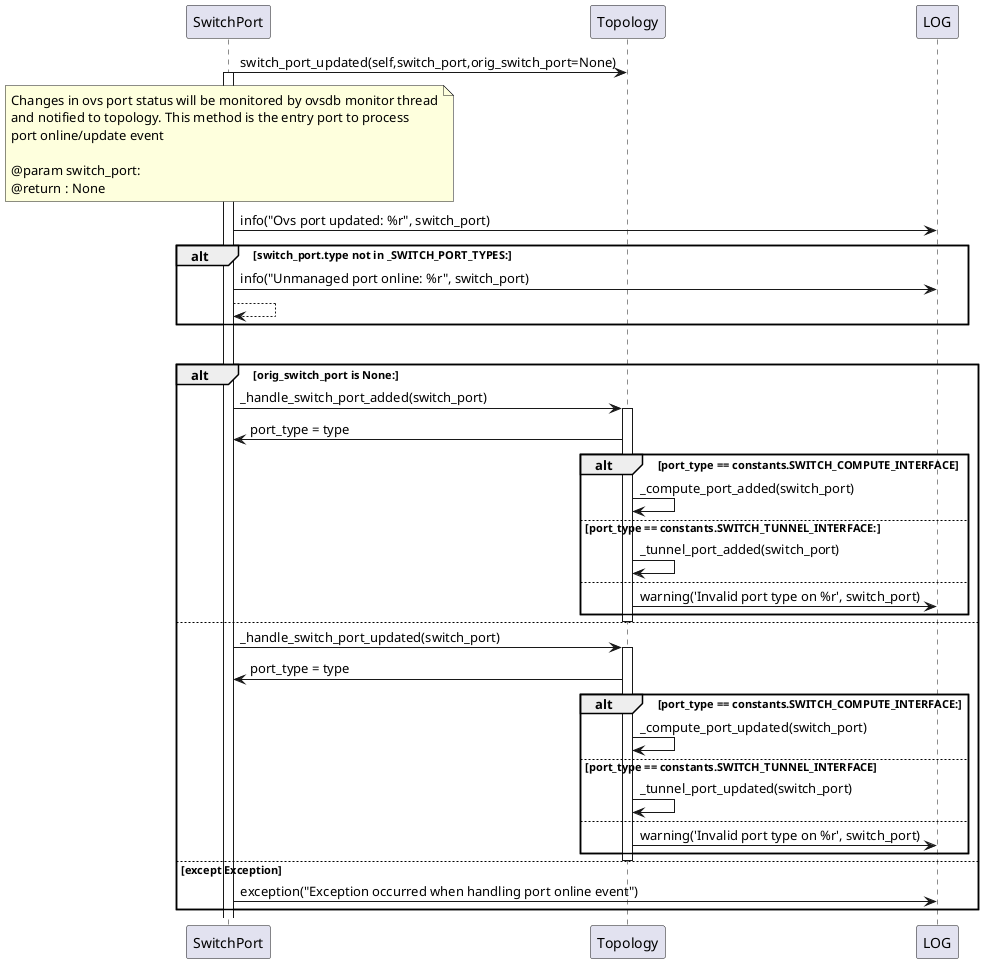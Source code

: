@startuml switch_port_updated
SwitchPort->Topology:switch_port_updated(self,switch_port,orig_switch_port=None)
activate SwitchPort
note over SwitchPort
    Changes in ovs port status will be monitored by ovsdb monitor thread
    and notified to topology. This method is the entry port to process
    port online/update event

    @param switch_port:
    @return : None
end note
SwitchPort->LOG:info("Ovs port updated: %r", switch_port)

alt switch_port.type not in _SWITCH_PORT_TYPES:
    SwitchPort->LOG:info("Unmanaged port online: %r", switch_port)
    SwitchPort-->SwitchPort
end
alt try
    alt orig_switch_port is None:
        SwitchPort->Topology:_handle_switch_port_added(switch_port)
        activate Topology
        Topology->SwitchPort:port_type = type
        alt port_type == constants.SWITCH_COMPUTE_INTERFACE
            Topology->Topology:_compute_port_added(switch_port)
        else port_type == constants.SWITCH_TUNNEL_INTERFACE:
            Topology->Topology:_tunnel_port_added(switch_port)
        else
            Topology->LOG:warning('Invalid port type on %r', switch_port)
        end
        deactivate
    else
        SwitchPort->Topology:_handle_switch_port_updated(switch_port)
        activate Topology
        Topology->SwitchPort:port_type = type
        alt port_type == constants.SWITCH_COMPUTE_INTERFACE:
            Topology->Topology:_compute_port_updated(switch_port)
        else port_type == constants.SWITCH_TUNNEL_INTERFACE
            Topology->Topology:_tunnel_port_updated(switch_port)
        else
            Topology->LOG:warning('Invalid port type on %r', switch_port)
        end
        deactivate
    else except Exception
        SwitchPort->LOG:exception("Exception occurred when handling port online event")
    end
    deactivate
    @enduml